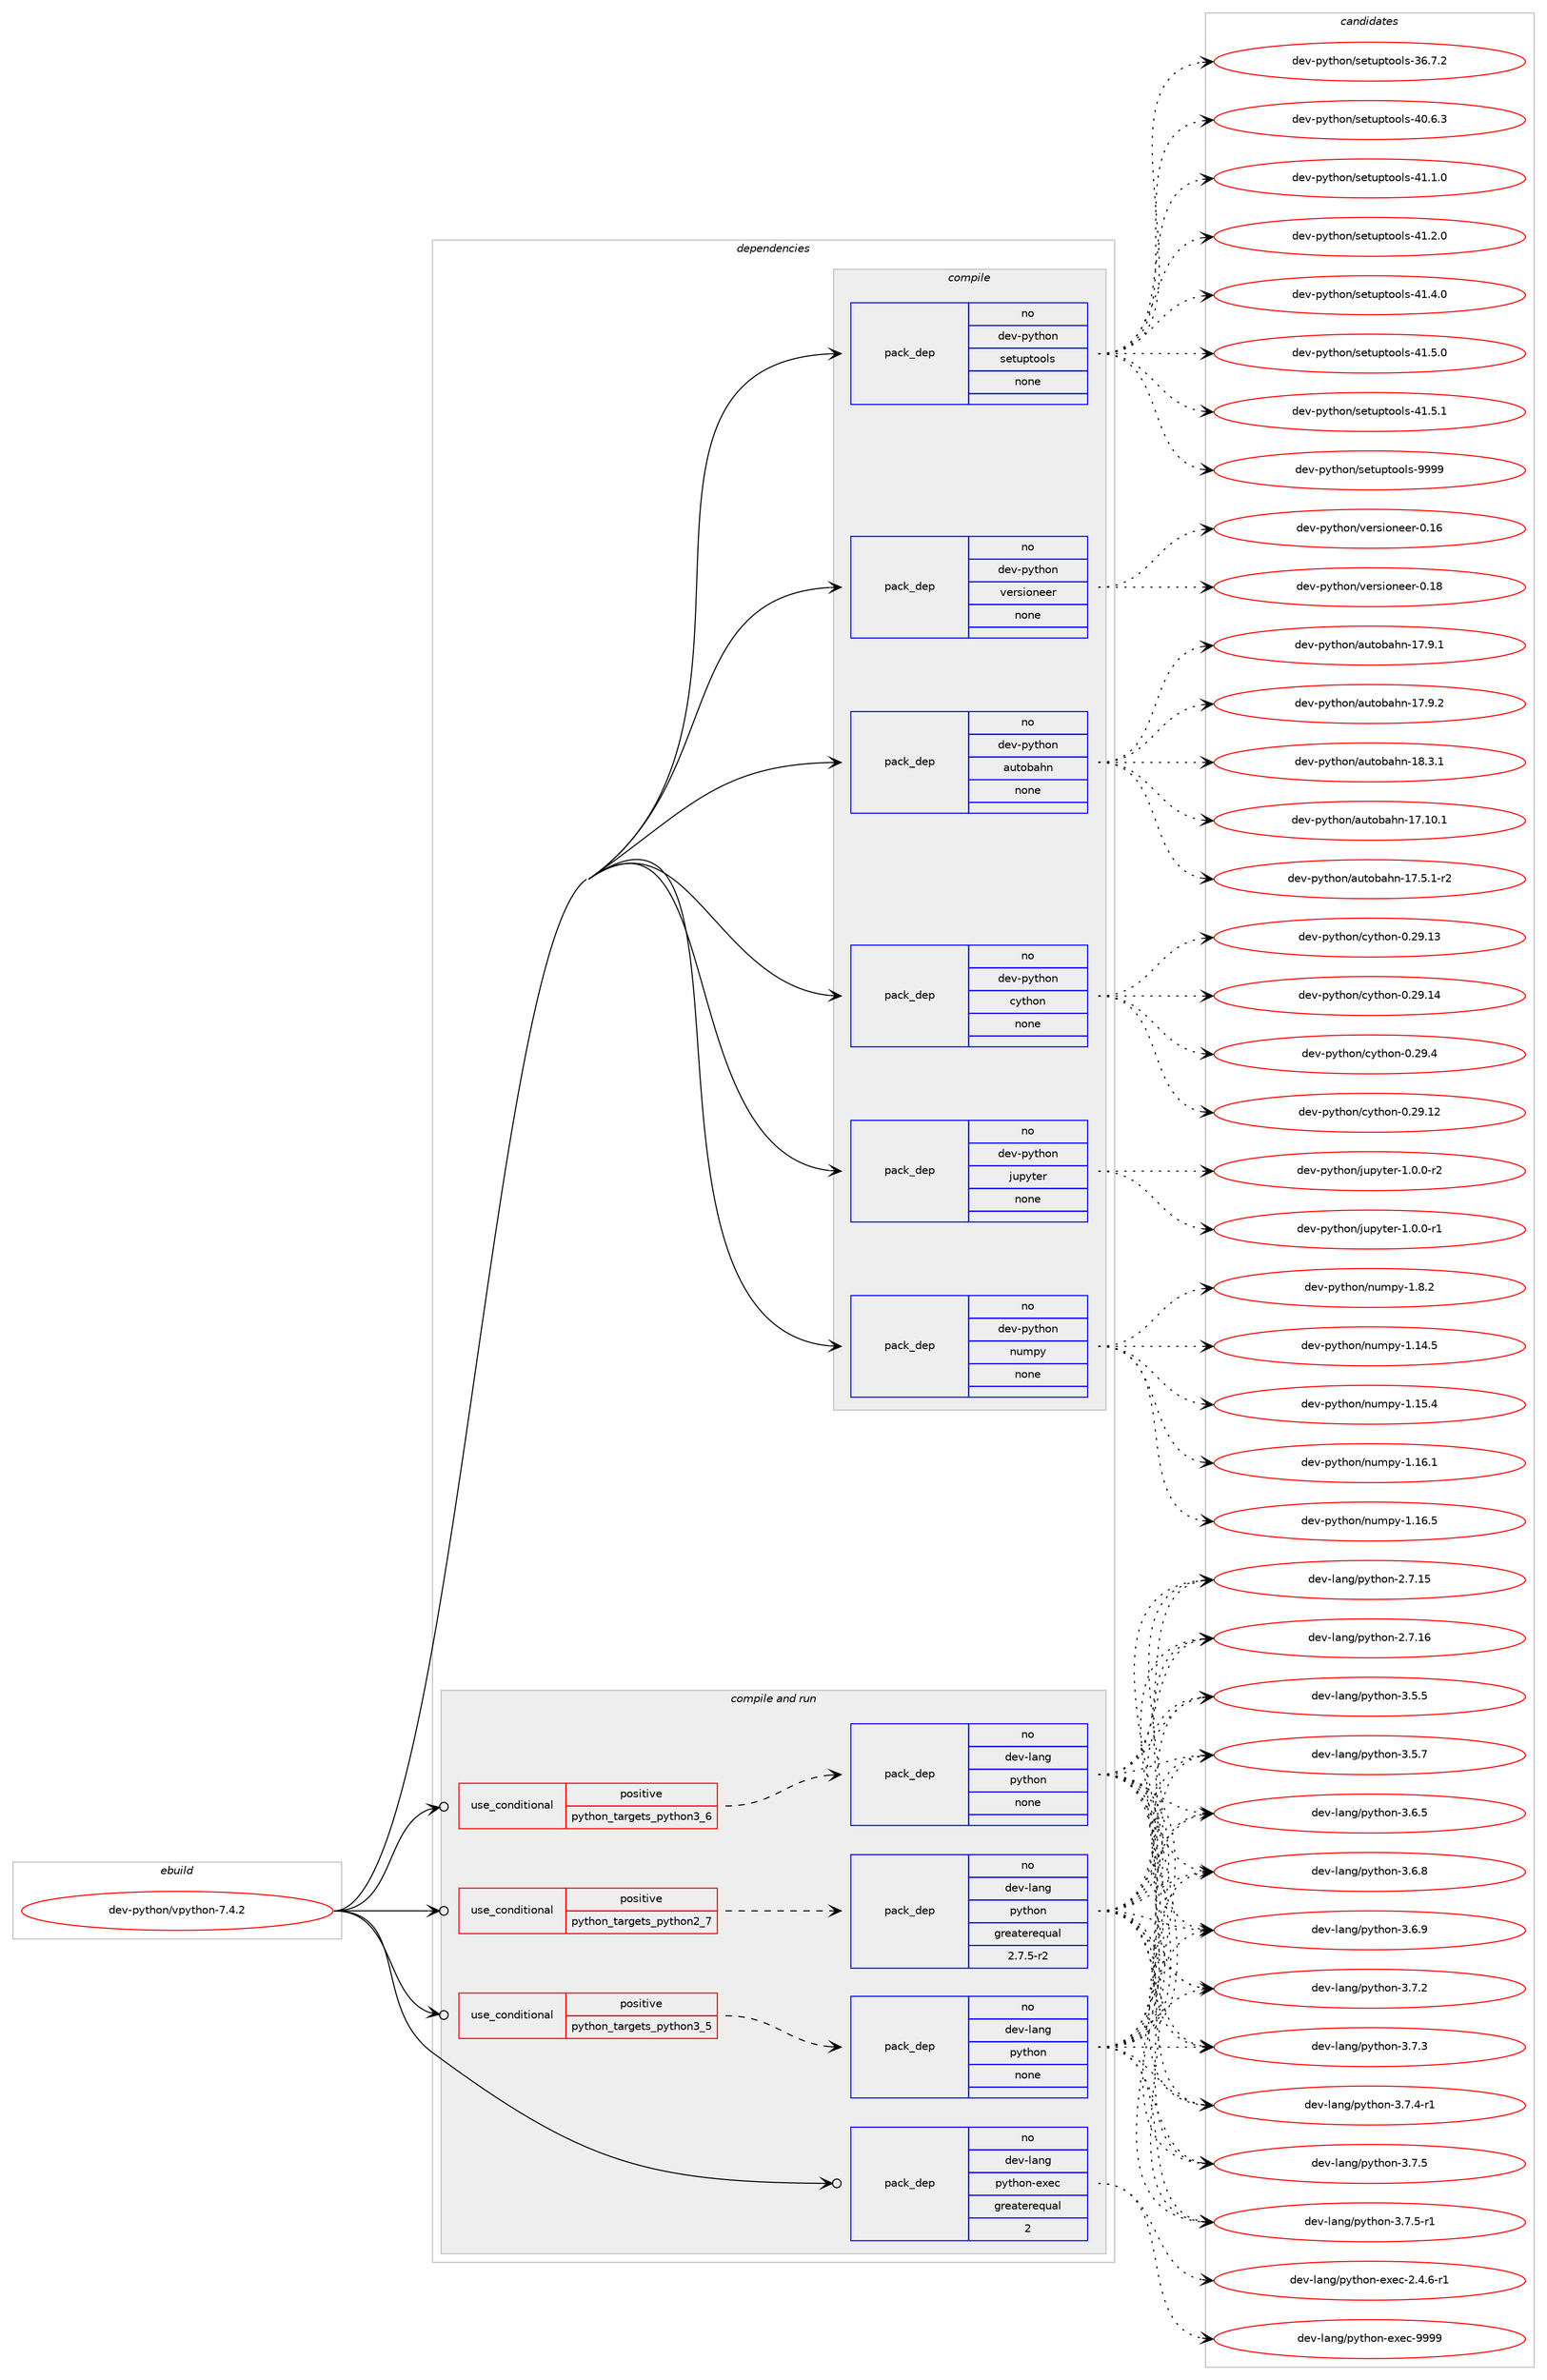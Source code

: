 digraph prolog {

# *************
# Graph options
# *************

newrank=true;
concentrate=true;
compound=true;
graph [rankdir=LR,fontname=Helvetica,fontsize=10,ranksep=1.5];#, ranksep=2.5, nodesep=0.2];
edge  [arrowhead=vee];
node  [fontname=Helvetica,fontsize=10];

# **********
# The ebuild
# **********

subgraph cluster_leftcol {
color=gray;
rank=same;
label=<<i>ebuild</i>>;
id [label="dev-python/vpython-7.4.2", color=red, width=4, href="../dev-python/vpython-7.4.2.svg"];
}

# ****************
# The dependencies
# ****************

subgraph cluster_midcol {
color=gray;
label=<<i>dependencies</i>>;
subgraph cluster_compile {
fillcolor="#eeeeee";
style=filled;
label=<<i>compile</i>>;
subgraph pack480074 {
dependency643166 [label=<<TABLE BORDER="0" CELLBORDER="1" CELLSPACING="0" CELLPADDING="4" WIDTH="220"><TR><TD ROWSPAN="6" CELLPADDING="30">pack_dep</TD></TR><TR><TD WIDTH="110">no</TD></TR><TR><TD>dev-python</TD></TR><TR><TD>autobahn</TD></TR><TR><TD>none</TD></TR><TR><TD></TD></TR></TABLE>>, shape=none, color=blue];
}
id:e -> dependency643166:w [weight=20,style="solid",arrowhead="vee"];
subgraph pack480075 {
dependency643167 [label=<<TABLE BORDER="0" CELLBORDER="1" CELLSPACING="0" CELLPADDING="4" WIDTH="220"><TR><TD ROWSPAN="6" CELLPADDING="30">pack_dep</TD></TR><TR><TD WIDTH="110">no</TD></TR><TR><TD>dev-python</TD></TR><TR><TD>cython</TD></TR><TR><TD>none</TD></TR><TR><TD></TD></TR></TABLE>>, shape=none, color=blue];
}
id:e -> dependency643167:w [weight=20,style="solid",arrowhead="vee"];
subgraph pack480076 {
dependency643168 [label=<<TABLE BORDER="0" CELLBORDER="1" CELLSPACING="0" CELLPADDING="4" WIDTH="220"><TR><TD ROWSPAN="6" CELLPADDING="30">pack_dep</TD></TR><TR><TD WIDTH="110">no</TD></TR><TR><TD>dev-python</TD></TR><TR><TD>jupyter</TD></TR><TR><TD>none</TD></TR><TR><TD></TD></TR></TABLE>>, shape=none, color=blue];
}
id:e -> dependency643168:w [weight=20,style="solid",arrowhead="vee"];
subgraph pack480077 {
dependency643169 [label=<<TABLE BORDER="0" CELLBORDER="1" CELLSPACING="0" CELLPADDING="4" WIDTH="220"><TR><TD ROWSPAN="6" CELLPADDING="30">pack_dep</TD></TR><TR><TD WIDTH="110">no</TD></TR><TR><TD>dev-python</TD></TR><TR><TD>numpy</TD></TR><TR><TD>none</TD></TR><TR><TD></TD></TR></TABLE>>, shape=none, color=blue];
}
id:e -> dependency643169:w [weight=20,style="solid",arrowhead="vee"];
subgraph pack480078 {
dependency643170 [label=<<TABLE BORDER="0" CELLBORDER="1" CELLSPACING="0" CELLPADDING="4" WIDTH="220"><TR><TD ROWSPAN="6" CELLPADDING="30">pack_dep</TD></TR><TR><TD WIDTH="110">no</TD></TR><TR><TD>dev-python</TD></TR><TR><TD>setuptools</TD></TR><TR><TD>none</TD></TR><TR><TD></TD></TR></TABLE>>, shape=none, color=blue];
}
id:e -> dependency643170:w [weight=20,style="solid",arrowhead="vee"];
subgraph pack480079 {
dependency643171 [label=<<TABLE BORDER="0" CELLBORDER="1" CELLSPACING="0" CELLPADDING="4" WIDTH="220"><TR><TD ROWSPAN="6" CELLPADDING="30">pack_dep</TD></TR><TR><TD WIDTH="110">no</TD></TR><TR><TD>dev-python</TD></TR><TR><TD>versioneer</TD></TR><TR><TD>none</TD></TR><TR><TD></TD></TR></TABLE>>, shape=none, color=blue];
}
id:e -> dependency643171:w [weight=20,style="solid",arrowhead="vee"];
}
subgraph cluster_compileandrun {
fillcolor="#eeeeee";
style=filled;
label=<<i>compile and run</i>>;
subgraph cond151203 {
dependency643172 [label=<<TABLE BORDER="0" CELLBORDER="1" CELLSPACING="0" CELLPADDING="4"><TR><TD ROWSPAN="3" CELLPADDING="10">use_conditional</TD></TR><TR><TD>positive</TD></TR><TR><TD>python_targets_python2_7</TD></TR></TABLE>>, shape=none, color=red];
subgraph pack480080 {
dependency643173 [label=<<TABLE BORDER="0" CELLBORDER="1" CELLSPACING="0" CELLPADDING="4" WIDTH="220"><TR><TD ROWSPAN="6" CELLPADDING="30">pack_dep</TD></TR><TR><TD WIDTH="110">no</TD></TR><TR><TD>dev-lang</TD></TR><TR><TD>python</TD></TR><TR><TD>greaterequal</TD></TR><TR><TD>2.7.5-r2</TD></TR></TABLE>>, shape=none, color=blue];
}
dependency643172:e -> dependency643173:w [weight=20,style="dashed",arrowhead="vee"];
}
id:e -> dependency643172:w [weight=20,style="solid",arrowhead="odotvee"];
subgraph cond151204 {
dependency643174 [label=<<TABLE BORDER="0" CELLBORDER="1" CELLSPACING="0" CELLPADDING="4"><TR><TD ROWSPAN="3" CELLPADDING="10">use_conditional</TD></TR><TR><TD>positive</TD></TR><TR><TD>python_targets_python3_5</TD></TR></TABLE>>, shape=none, color=red];
subgraph pack480081 {
dependency643175 [label=<<TABLE BORDER="0" CELLBORDER="1" CELLSPACING="0" CELLPADDING="4" WIDTH="220"><TR><TD ROWSPAN="6" CELLPADDING="30">pack_dep</TD></TR><TR><TD WIDTH="110">no</TD></TR><TR><TD>dev-lang</TD></TR><TR><TD>python</TD></TR><TR><TD>none</TD></TR><TR><TD></TD></TR></TABLE>>, shape=none, color=blue];
}
dependency643174:e -> dependency643175:w [weight=20,style="dashed",arrowhead="vee"];
}
id:e -> dependency643174:w [weight=20,style="solid",arrowhead="odotvee"];
subgraph cond151205 {
dependency643176 [label=<<TABLE BORDER="0" CELLBORDER="1" CELLSPACING="0" CELLPADDING="4"><TR><TD ROWSPAN="3" CELLPADDING="10">use_conditional</TD></TR><TR><TD>positive</TD></TR><TR><TD>python_targets_python3_6</TD></TR></TABLE>>, shape=none, color=red];
subgraph pack480082 {
dependency643177 [label=<<TABLE BORDER="0" CELLBORDER="1" CELLSPACING="0" CELLPADDING="4" WIDTH="220"><TR><TD ROWSPAN="6" CELLPADDING="30">pack_dep</TD></TR><TR><TD WIDTH="110">no</TD></TR><TR><TD>dev-lang</TD></TR><TR><TD>python</TD></TR><TR><TD>none</TD></TR><TR><TD></TD></TR></TABLE>>, shape=none, color=blue];
}
dependency643176:e -> dependency643177:w [weight=20,style="dashed",arrowhead="vee"];
}
id:e -> dependency643176:w [weight=20,style="solid",arrowhead="odotvee"];
subgraph pack480083 {
dependency643178 [label=<<TABLE BORDER="0" CELLBORDER="1" CELLSPACING="0" CELLPADDING="4" WIDTH="220"><TR><TD ROWSPAN="6" CELLPADDING="30">pack_dep</TD></TR><TR><TD WIDTH="110">no</TD></TR><TR><TD>dev-lang</TD></TR><TR><TD>python-exec</TD></TR><TR><TD>greaterequal</TD></TR><TR><TD>2</TD></TR></TABLE>>, shape=none, color=blue];
}
id:e -> dependency643178:w [weight=20,style="solid",arrowhead="odotvee"];
}
subgraph cluster_run {
fillcolor="#eeeeee";
style=filled;
label=<<i>run</i>>;
}
}

# **************
# The candidates
# **************

subgraph cluster_choices {
rank=same;
color=gray;
label=<<i>candidates</i>>;

subgraph choice480074 {
color=black;
nodesep=1;
choice10010111845112121116104111110479711711611198971041104549554649484649 [label="dev-python/autobahn-17.10.1", color=red, width=4,href="../dev-python/autobahn-17.10.1.svg"];
choice1001011184511212111610411111047971171161119897104110454955465346494511450 [label="dev-python/autobahn-17.5.1-r2", color=red, width=4,href="../dev-python/autobahn-17.5.1-r2.svg"];
choice100101118451121211161041111104797117116111989710411045495546574649 [label="dev-python/autobahn-17.9.1", color=red, width=4,href="../dev-python/autobahn-17.9.1.svg"];
choice100101118451121211161041111104797117116111989710411045495546574650 [label="dev-python/autobahn-17.9.2", color=red, width=4,href="../dev-python/autobahn-17.9.2.svg"];
choice100101118451121211161041111104797117116111989710411045495646514649 [label="dev-python/autobahn-18.3.1", color=red, width=4,href="../dev-python/autobahn-18.3.1.svg"];
dependency643166:e -> choice10010111845112121116104111110479711711611198971041104549554649484649:w [style=dotted,weight="100"];
dependency643166:e -> choice1001011184511212111610411111047971171161119897104110454955465346494511450:w [style=dotted,weight="100"];
dependency643166:e -> choice100101118451121211161041111104797117116111989710411045495546574649:w [style=dotted,weight="100"];
dependency643166:e -> choice100101118451121211161041111104797117116111989710411045495546574650:w [style=dotted,weight="100"];
dependency643166:e -> choice100101118451121211161041111104797117116111989710411045495646514649:w [style=dotted,weight="100"];
}
subgraph choice480075 {
color=black;
nodesep=1;
choice1001011184511212111610411111047991211161041111104548465057464950 [label="dev-python/cython-0.29.12", color=red, width=4,href="../dev-python/cython-0.29.12.svg"];
choice1001011184511212111610411111047991211161041111104548465057464951 [label="dev-python/cython-0.29.13", color=red, width=4,href="../dev-python/cython-0.29.13.svg"];
choice1001011184511212111610411111047991211161041111104548465057464952 [label="dev-python/cython-0.29.14", color=red, width=4,href="../dev-python/cython-0.29.14.svg"];
choice10010111845112121116104111110479912111610411111045484650574652 [label="dev-python/cython-0.29.4", color=red, width=4,href="../dev-python/cython-0.29.4.svg"];
dependency643167:e -> choice1001011184511212111610411111047991211161041111104548465057464950:w [style=dotted,weight="100"];
dependency643167:e -> choice1001011184511212111610411111047991211161041111104548465057464951:w [style=dotted,weight="100"];
dependency643167:e -> choice1001011184511212111610411111047991211161041111104548465057464952:w [style=dotted,weight="100"];
dependency643167:e -> choice10010111845112121116104111110479912111610411111045484650574652:w [style=dotted,weight="100"];
}
subgraph choice480076 {
color=black;
nodesep=1;
choice10010111845112121116104111110471061171121211161011144549464846484511449 [label="dev-python/jupyter-1.0.0-r1", color=red, width=4,href="../dev-python/jupyter-1.0.0-r1.svg"];
choice10010111845112121116104111110471061171121211161011144549464846484511450 [label="dev-python/jupyter-1.0.0-r2", color=red, width=4,href="../dev-python/jupyter-1.0.0-r2.svg"];
dependency643168:e -> choice10010111845112121116104111110471061171121211161011144549464846484511449:w [style=dotted,weight="100"];
dependency643168:e -> choice10010111845112121116104111110471061171121211161011144549464846484511450:w [style=dotted,weight="100"];
}
subgraph choice480077 {
color=black;
nodesep=1;
choice100101118451121211161041111104711011710911212145494649524653 [label="dev-python/numpy-1.14.5", color=red, width=4,href="../dev-python/numpy-1.14.5.svg"];
choice100101118451121211161041111104711011710911212145494649534652 [label="dev-python/numpy-1.15.4", color=red, width=4,href="../dev-python/numpy-1.15.4.svg"];
choice100101118451121211161041111104711011710911212145494649544649 [label="dev-python/numpy-1.16.1", color=red, width=4,href="../dev-python/numpy-1.16.1.svg"];
choice100101118451121211161041111104711011710911212145494649544653 [label="dev-python/numpy-1.16.5", color=red, width=4,href="../dev-python/numpy-1.16.5.svg"];
choice1001011184511212111610411111047110117109112121454946564650 [label="dev-python/numpy-1.8.2", color=red, width=4,href="../dev-python/numpy-1.8.2.svg"];
dependency643169:e -> choice100101118451121211161041111104711011710911212145494649524653:w [style=dotted,weight="100"];
dependency643169:e -> choice100101118451121211161041111104711011710911212145494649534652:w [style=dotted,weight="100"];
dependency643169:e -> choice100101118451121211161041111104711011710911212145494649544649:w [style=dotted,weight="100"];
dependency643169:e -> choice100101118451121211161041111104711011710911212145494649544653:w [style=dotted,weight="100"];
dependency643169:e -> choice1001011184511212111610411111047110117109112121454946564650:w [style=dotted,weight="100"];
}
subgraph choice480078 {
color=black;
nodesep=1;
choice100101118451121211161041111104711510111611711211611111110811545515446554650 [label="dev-python/setuptools-36.7.2", color=red, width=4,href="../dev-python/setuptools-36.7.2.svg"];
choice100101118451121211161041111104711510111611711211611111110811545524846544651 [label="dev-python/setuptools-40.6.3", color=red, width=4,href="../dev-python/setuptools-40.6.3.svg"];
choice100101118451121211161041111104711510111611711211611111110811545524946494648 [label="dev-python/setuptools-41.1.0", color=red, width=4,href="../dev-python/setuptools-41.1.0.svg"];
choice100101118451121211161041111104711510111611711211611111110811545524946504648 [label="dev-python/setuptools-41.2.0", color=red, width=4,href="../dev-python/setuptools-41.2.0.svg"];
choice100101118451121211161041111104711510111611711211611111110811545524946524648 [label="dev-python/setuptools-41.4.0", color=red, width=4,href="../dev-python/setuptools-41.4.0.svg"];
choice100101118451121211161041111104711510111611711211611111110811545524946534648 [label="dev-python/setuptools-41.5.0", color=red, width=4,href="../dev-python/setuptools-41.5.0.svg"];
choice100101118451121211161041111104711510111611711211611111110811545524946534649 [label="dev-python/setuptools-41.5.1", color=red, width=4,href="../dev-python/setuptools-41.5.1.svg"];
choice10010111845112121116104111110471151011161171121161111111081154557575757 [label="dev-python/setuptools-9999", color=red, width=4,href="../dev-python/setuptools-9999.svg"];
dependency643170:e -> choice100101118451121211161041111104711510111611711211611111110811545515446554650:w [style=dotted,weight="100"];
dependency643170:e -> choice100101118451121211161041111104711510111611711211611111110811545524846544651:w [style=dotted,weight="100"];
dependency643170:e -> choice100101118451121211161041111104711510111611711211611111110811545524946494648:w [style=dotted,weight="100"];
dependency643170:e -> choice100101118451121211161041111104711510111611711211611111110811545524946504648:w [style=dotted,weight="100"];
dependency643170:e -> choice100101118451121211161041111104711510111611711211611111110811545524946524648:w [style=dotted,weight="100"];
dependency643170:e -> choice100101118451121211161041111104711510111611711211611111110811545524946534648:w [style=dotted,weight="100"];
dependency643170:e -> choice100101118451121211161041111104711510111611711211611111110811545524946534649:w [style=dotted,weight="100"];
dependency643170:e -> choice10010111845112121116104111110471151011161171121161111111081154557575757:w [style=dotted,weight="100"];
}
subgraph choice480079 {
color=black;
nodesep=1;
choice10010111845112121116104111110471181011141151051111101011011144548464954 [label="dev-python/versioneer-0.16", color=red, width=4,href="../dev-python/versioneer-0.16.svg"];
choice10010111845112121116104111110471181011141151051111101011011144548464956 [label="dev-python/versioneer-0.18", color=red, width=4,href="../dev-python/versioneer-0.18.svg"];
dependency643171:e -> choice10010111845112121116104111110471181011141151051111101011011144548464954:w [style=dotted,weight="100"];
dependency643171:e -> choice10010111845112121116104111110471181011141151051111101011011144548464956:w [style=dotted,weight="100"];
}
subgraph choice480080 {
color=black;
nodesep=1;
choice10010111845108971101034711212111610411111045504655464953 [label="dev-lang/python-2.7.15", color=red, width=4,href="../dev-lang/python-2.7.15.svg"];
choice10010111845108971101034711212111610411111045504655464954 [label="dev-lang/python-2.7.16", color=red, width=4,href="../dev-lang/python-2.7.16.svg"];
choice100101118451089711010347112121116104111110455146534653 [label="dev-lang/python-3.5.5", color=red, width=4,href="../dev-lang/python-3.5.5.svg"];
choice100101118451089711010347112121116104111110455146534655 [label="dev-lang/python-3.5.7", color=red, width=4,href="../dev-lang/python-3.5.7.svg"];
choice100101118451089711010347112121116104111110455146544653 [label="dev-lang/python-3.6.5", color=red, width=4,href="../dev-lang/python-3.6.5.svg"];
choice100101118451089711010347112121116104111110455146544656 [label="dev-lang/python-3.6.8", color=red, width=4,href="../dev-lang/python-3.6.8.svg"];
choice100101118451089711010347112121116104111110455146544657 [label="dev-lang/python-3.6.9", color=red, width=4,href="../dev-lang/python-3.6.9.svg"];
choice100101118451089711010347112121116104111110455146554650 [label="dev-lang/python-3.7.2", color=red, width=4,href="../dev-lang/python-3.7.2.svg"];
choice100101118451089711010347112121116104111110455146554651 [label="dev-lang/python-3.7.3", color=red, width=4,href="../dev-lang/python-3.7.3.svg"];
choice1001011184510897110103471121211161041111104551465546524511449 [label="dev-lang/python-3.7.4-r1", color=red, width=4,href="../dev-lang/python-3.7.4-r1.svg"];
choice100101118451089711010347112121116104111110455146554653 [label="dev-lang/python-3.7.5", color=red, width=4,href="../dev-lang/python-3.7.5.svg"];
choice1001011184510897110103471121211161041111104551465546534511449 [label="dev-lang/python-3.7.5-r1", color=red, width=4,href="../dev-lang/python-3.7.5-r1.svg"];
dependency643173:e -> choice10010111845108971101034711212111610411111045504655464953:w [style=dotted,weight="100"];
dependency643173:e -> choice10010111845108971101034711212111610411111045504655464954:w [style=dotted,weight="100"];
dependency643173:e -> choice100101118451089711010347112121116104111110455146534653:w [style=dotted,weight="100"];
dependency643173:e -> choice100101118451089711010347112121116104111110455146534655:w [style=dotted,weight="100"];
dependency643173:e -> choice100101118451089711010347112121116104111110455146544653:w [style=dotted,weight="100"];
dependency643173:e -> choice100101118451089711010347112121116104111110455146544656:w [style=dotted,weight="100"];
dependency643173:e -> choice100101118451089711010347112121116104111110455146544657:w [style=dotted,weight="100"];
dependency643173:e -> choice100101118451089711010347112121116104111110455146554650:w [style=dotted,weight="100"];
dependency643173:e -> choice100101118451089711010347112121116104111110455146554651:w [style=dotted,weight="100"];
dependency643173:e -> choice1001011184510897110103471121211161041111104551465546524511449:w [style=dotted,weight="100"];
dependency643173:e -> choice100101118451089711010347112121116104111110455146554653:w [style=dotted,weight="100"];
dependency643173:e -> choice1001011184510897110103471121211161041111104551465546534511449:w [style=dotted,weight="100"];
}
subgraph choice480081 {
color=black;
nodesep=1;
choice10010111845108971101034711212111610411111045504655464953 [label="dev-lang/python-2.7.15", color=red, width=4,href="../dev-lang/python-2.7.15.svg"];
choice10010111845108971101034711212111610411111045504655464954 [label="dev-lang/python-2.7.16", color=red, width=4,href="../dev-lang/python-2.7.16.svg"];
choice100101118451089711010347112121116104111110455146534653 [label="dev-lang/python-3.5.5", color=red, width=4,href="../dev-lang/python-3.5.5.svg"];
choice100101118451089711010347112121116104111110455146534655 [label="dev-lang/python-3.5.7", color=red, width=4,href="../dev-lang/python-3.5.7.svg"];
choice100101118451089711010347112121116104111110455146544653 [label="dev-lang/python-3.6.5", color=red, width=4,href="../dev-lang/python-3.6.5.svg"];
choice100101118451089711010347112121116104111110455146544656 [label="dev-lang/python-3.6.8", color=red, width=4,href="../dev-lang/python-3.6.8.svg"];
choice100101118451089711010347112121116104111110455146544657 [label="dev-lang/python-3.6.9", color=red, width=4,href="../dev-lang/python-3.6.9.svg"];
choice100101118451089711010347112121116104111110455146554650 [label="dev-lang/python-3.7.2", color=red, width=4,href="../dev-lang/python-3.7.2.svg"];
choice100101118451089711010347112121116104111110455146554651 [label="dev-lang/python-3.7.3", color=red, width=4,href="../dev-lang/python-3.7.3.svg"];
choice1001011184510897110103471121211161041111104551465546524511449 [label="dev-lang/python-3.7.4-r1", color=red, width=4,href="../dev-lang/python-3.7.4-r1.svg"];
choice100101118451089711010347112121116104111110455146554653 [label="dev-lang/python-3.7.5", color=red, width=4,href="../dev-lang/python-3.7.5.svg"];
choice1001011184510897110103471121211161041111104551465546534511449 [label="dev-lang/python-3.7.5-r1", color=red, width=4,href="../dev-lang/python-3.7.5-r1.svg"];
dependency643175:e -> choice10010111845108971101034711212111610411111045504655464953:w [style=dotted,weight="100"];
dependency643175:e -> choice10010111845108971101034711212111610411111045504655464954:w [style=dotted,weight="100"];
dependency643175:e -> choice100101118451089711010347112121116104111110455146534653:w [style=dotted,weight="100"];
dependency643175:e -> choice100101118451089711010347112121116104111110455146534655:w [style=dotted,weight="100"];
dependency643175:e -> choice100101118451089711010347112121116104111110455146544653:w [style=dotted,weight="100"];
dependency643175:e -> choice100101118451089711010347112121116104111110455146544656:w [style=dotted,weight="100"];
dependency643175:e -> choice100101118451089711010347112121116104111110455146544657:w [style=dotted,weight="100"];
dependency643175:e -> choice100101118451089711010347112121116104111110455146554650:w [style=dotted,weight="100"];
dependency643175:e -> choice100101118451089711010347112121116104111110455146554651:w [style=dotted,weight="100"];
dependency643175:e -> choice1001011184510897110103471121211161041111104551465546524511449:w [style=dotted,weight="100"];
dependency643175:e -> choice100101118451089711010347112121116104111110455146554653:w [style=dotted,weight="100"];
dependency643175:e -> choice1001011184510897110103471121211161041111104551465546534511449:w [style=dotted,weight="100"];
}
subgraph choice480082 {
color=black;
nodesep=1;
choice10010111845108971101034711212111610411111045504655464953 [label="dev-lang/python-2.7.15", color=red, width=4,href="../dev-lang/python-2.7.15.svg"];
choice10010111845108971101034711212111610411111045504655464954 [label="dev-lang/python-2.7.16", color=red, width=4,href="../dev-lang/python-2.7.16.svg"];
choice100101118451089711010347112121116104111110455146534653 [label="dev-lang/python-3.5.5", color=red, width=4,href="../dev-lang/python-3.5.5.svg"];
choice100101118451089711010347112121116104111110455146534655 [label="dev-lang/python-3.5.7", color=red, width=4,href="../dev-lang/python-3.5.7.svg"];
choice100101118451089711010347112121116104111110455146544653 [label="dev-lang/python-3.6.5", color=red, width=4,href="../dev-lang/python-3.6.5.svg"];
choice100101118451089711010347112121116104111110455146544656 [label="dev-lang/python-3.6.8", color=red, width=4,href="../dev-lang/python-3.6.8.svg"];
choice100101118451089711010347112121116104111110455146544657 [label="dev-lang/python-3.6.9", color=red, width=4,href="../dev-lang/python-3.6.9.svg"];
choice100101118451089711010347112121116104111110455146554650 [label="dev-lang/python-3.7.2", color=red, width=4,href="../dev-lang/python-3.7.2.svg"];
choice100101118451089711010347112121116104111110455146554651 [label="dev-lang/python-3.7.3", color=red, width=4,href="../dev-lang/python-3.7.3.svg"];
choice1001011184510897110103471121211161041111104551465546524511449 [label="dev-lang/python-3.7.4-r1", color=red, width=4,href="../dev-lang/python-3.7.4-r1.svg"];
choice100101118451089711010347112121116104111110455146554653 [label="dev-lang/python-3.7.5", color=red, width=4,href="../dev-lang/python-3.7.5.svg"];
choice1001011184510897110103471121211161041111104551465546534511449 [label="dev-lang/python-3.7.5-r1", color=red, width=4,href="../dev-lang/python-3.7.5-r1.svg"];
dependency643177:e -> choice10010111845108971101034711212111610411111045504655464953:w [style=dotted,weight="100"];
dependency643177:e -> choice10010111845108971101034711212111610411111045504655464954:w [style=dotted,weight="100"];
dependency643177:e -> choice100101118451089711010347112121116104111110455146534653:w [style=dotted,weight="100"];
dependency643177:e -> choice100101118451089711010347112121116104111110455146534655:w [style=dotted,weight="100"];
dependency643177:e -> choice100101118451089711010347112121116104111110455146544653:w [style=dotted,weight="100"];
dependency643177:e -> choice100101118451089711010347112121116104111110455146544656:w [style=dotted,weight="100"];
dependency643177:e -> choice100101118451089711010347112121116104111110455146544657:w [style=dotted,weight="100"];
dependency643177:e -> choice100101118451089711010347112121116104111110455146554650:w [style=dotted,weight="100"];
dependency643177:e -> choice100101118451089711010347112121116104111110455146554651:w [style=dotted,weight="100"];
dependency643177:e -> choice1001011184510897110103471121211161041111104551465546524511449:w [style=dotted,weight="100"];
dependency643177:e -> choice100101118451089711010347112121116104111110455146554653:w [style=dotted,weight="100"];
dependency643177:e -> choice1001011184510897110103471121211161041111104551465546534511449:w [style=dotted,weight="100"];
}
subgraph choice480083 {
color=black;
nodesep=1;
choice10010111845108971101034711212111610411111045101120101994550465246544511449 [label="dev-lang/python-exec-2.4.6-r1", color=red, width=4,href="../dev-lang/python-exec-2.4.6-r1.svg"];
choice10010111845108971101034711212111610411111045101120101994557575757 [label="dev-lang/python-exec-9999", color=red, width=4,href="../dev-lang/python-exec-9999.svg"];
dependency643178:e -> choice10010111845108971101034711212111610411111045101120101994550465246544511449:w [style=dotted,weight="100"];
dependency643178:e -> choice10010111845108971101034711212111610411111045101120101994557575757:w [style=dotted,weight="100"];
}
}

}
